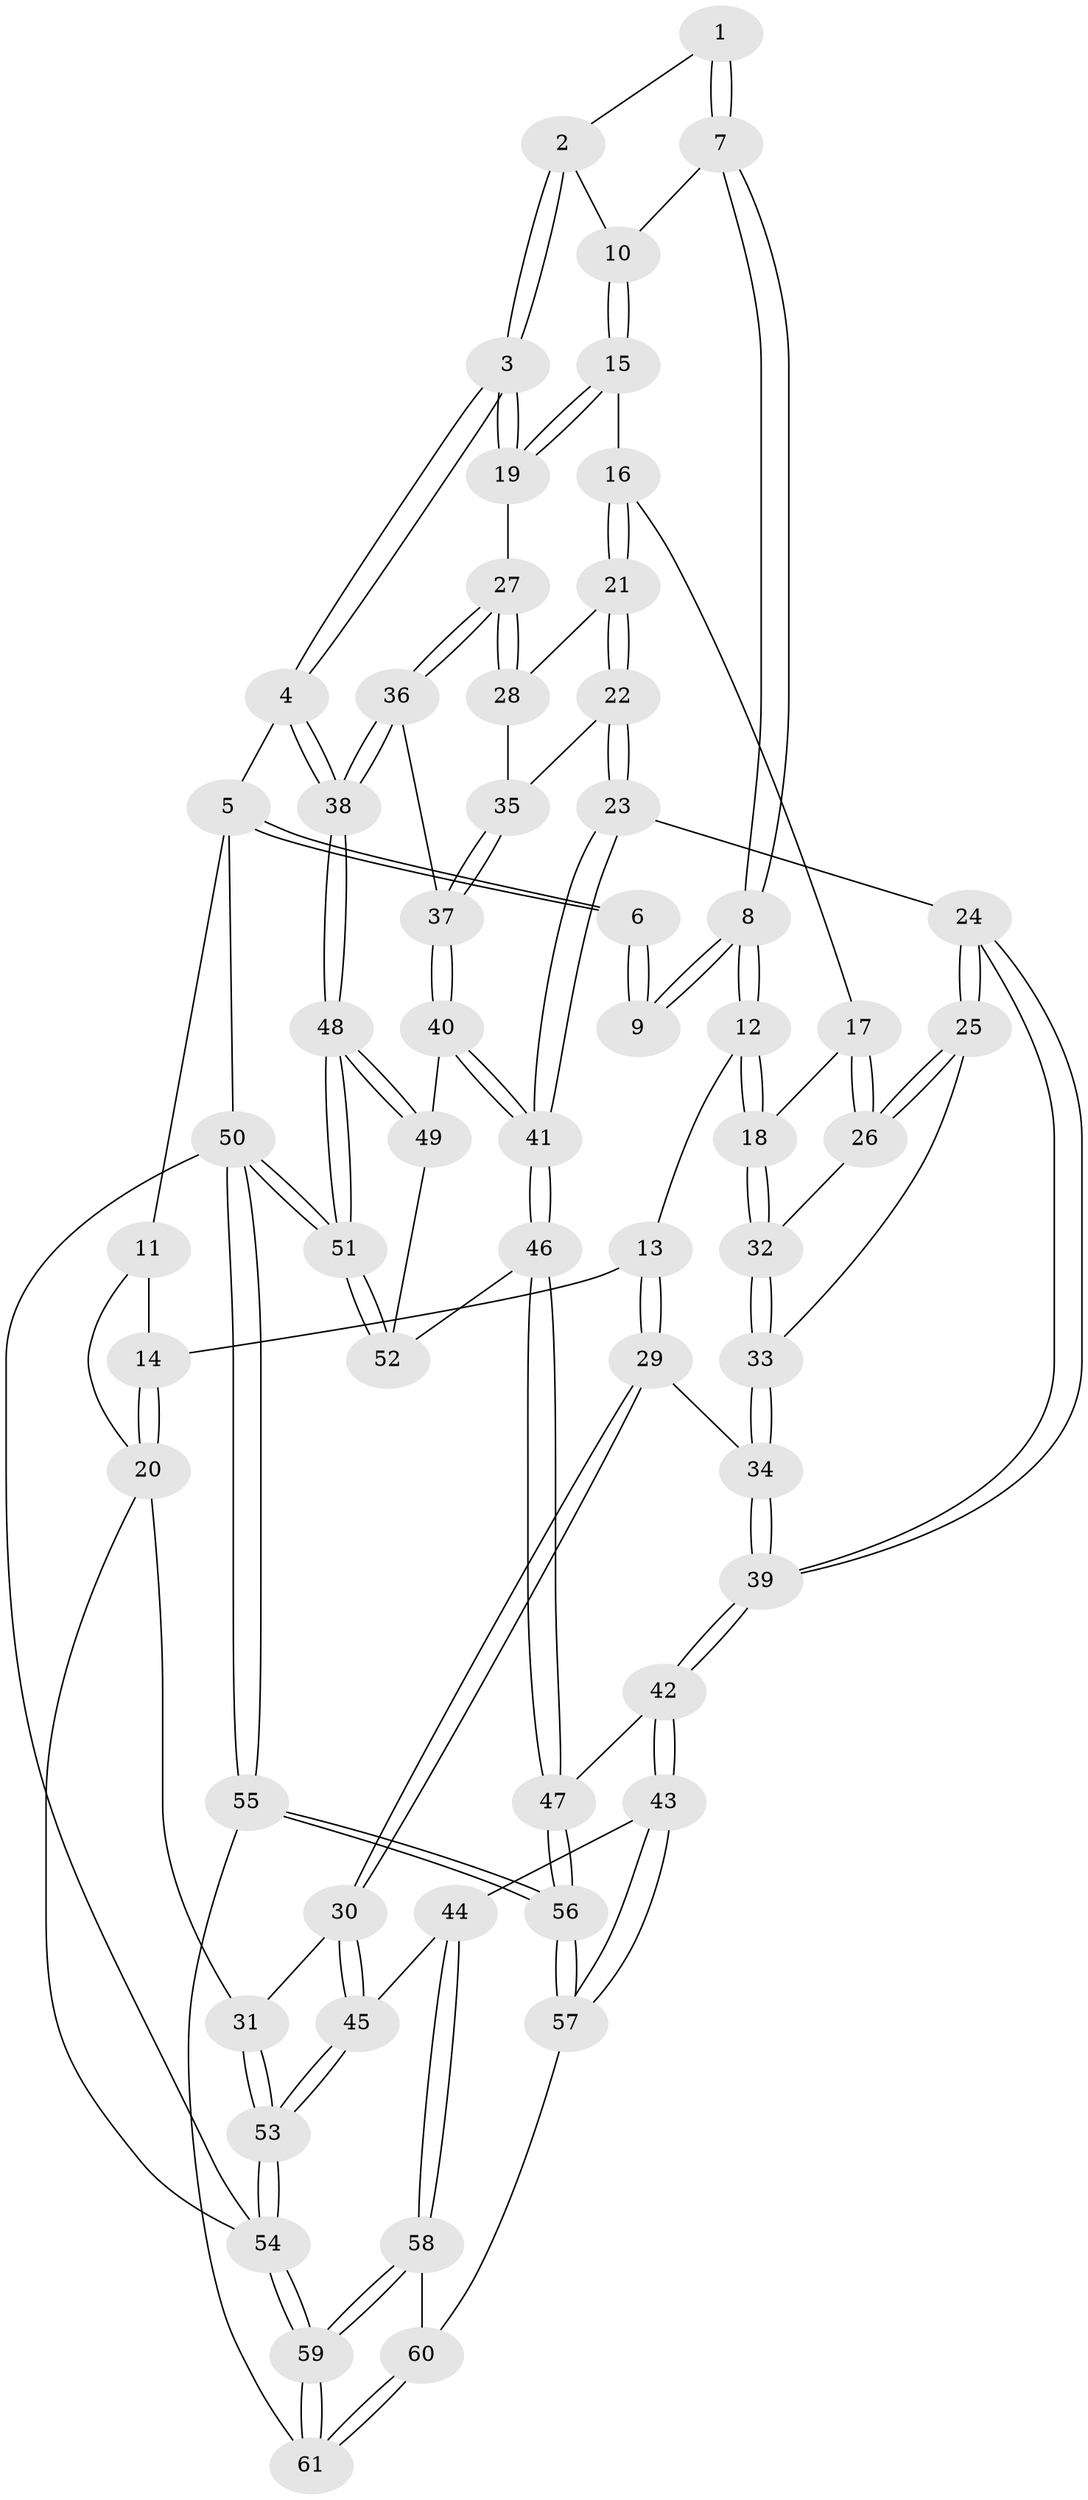 // coarse degree distribution, {4: 0.5263157894736842, 6: 0.10526315789473684, 2: 0.05263157894736842, 5: 0.21052631578947367, 3: 0.10526315789473684}
// Generated by graph-tools (version 1.1) at 2025/21/03/04/25 18:21:20]
// undirected, 61 vertices, 149 edges
graph export_dot {
graph [start="1"]
  node [color=gray90,style=filled];
  1 [pos="+0.8549626354688761+0"];
  2 [pos="+0.8948187034916418+0.0606660150736621"];
  3 [pos="+1+0.20202188794808718"];
  4 [pos="+1+0.19917021643016636"];
  5 [pos="+1+0"];
  6 [pos="+0.8229882449424866+0"];
  7 [pos="+0.7838302878522453+0.08666134133621163"];
  8 [pos="+0.530774204987927+0"];
  9 [pos="+0.5165406778514571+0"];
  10 [pos="+0.8095454955159102+0.11844836835269103"];
  11 [pos="+0.27385188622283074+0"];
  12 [pos="+0.5127864589535013+0.11456981222428851"];
  13 [pos="+0.5105768920887573+0.11567461886123821"];
  14 [pos="+0.18466909426520497+0.1532962728016416"];
  15 [pos="+0.8113533791617908+0.19739533229249093"];
  16 [pos="+0.7640804597683261+0.233224966195028"];
  17 [pos="+0.589014884405639+0.1775110622578434"];
  18 [pos="+0.5185769739667577+0.1243237310104974"];
  19 [pos="+1+0.22293059338663915"];
  20 [pos="+0.044281784732542996+0.3064330780026255"];
  21 [pos="+0.7661559326455586+0.24772833698528043"];
  22 [pos="+0.7020194168181209+0.4081276155340453"];
  23 [pos="+0.6956460329130166+0.4148903787354453"];
  24 [pos="+0.6810749379190008+0.4138803236685434"];
  25 [pos="+0.6550148200313496+0.38242456810692826"];
  26 [pos="+0.6451410383197329+0.36541327258162876"];
  27 [pos="+0.9046953514976045+0.3514901516481016"];
  28 [pos="+0.8376393430157777+0.3336352911100442"];
  29 [pos="+0.2685157499837917+0.35406092411841317"];
  30 [pos="+0.153615319809998+0.3887899987422496"];
  31 [pos="+0.06269046721616225+0.35075134009441744"];
  32 [pos="+0.4956052431403637+0.34249223863743605"];
  33 [pos="+0.4822373904582461+0.3865817069963355"];
  34 [pos="+0.4720328025520354+0.4086770656231229"];
  35 [pos="+0.7967025188800789+0.38308141986736755"];
  36 [pos="+0.881923288851556+0.4668457068346799"];
  37 [pos="+0.8803219953429139+0.4680209340231355"];
  38 [pos="+1+0.5071923055815554"];
  39 [pos="+0.510621616747594+0.544322625079637"];
  40 [pos="+0.876286827677859+0.47282887246601274"];
  41 [pos="+0.7789724176881713+0.5269128583920706"];
  42 [pos="+0.4986372350108767+0.5988364952457269"];
  43 [pos="+0.413586638789894+0.6560378391456764"];
  44 [pos="+0.35531293811979703+0.6779710961678224"];
  45 [pos="+0.3373012243565879+0.6598658991638834"];
  46 [pos="+0.7483896141560584+0.6723434128641366"];
  47 [pos="+0.733753181863364+0.6778767332785505"];
  48 [pos="+1+0.601275605734412"];
  49 [pos="+0.9244870758336025+0.5775653599981803"];
  50 [pos="+1+1"];
  51 [pos="+1+1"];
  52 [pos="+0.8012896683497259+0.6898180111535092"];
  53 [pos="+0+0.6589797310865592"];
  54 [pos="+0+1"];
  55 [pos="+0.811576234301162+1"];
  56 [pos="+0.6569019349946131+0.891507749568563"];
  57 [pos="+0.6401675587312965+0.8886366356273491"];
  58 [pos="+0.2850922203083767+0.8818995980918626"];
  59 [pos="+0+1"];
  60 [pos="+0.5515328600209828+0.9057052730327644"];
  61 [pos="+0.4494685861435754+1"];
  1 -- 2;
  1 -- 7;
  1 -- 7;
  2 -- 3;
  2 -- 3;
  2 -- 10;
  3 -- 4;
  3 -- 4;
  3 -- 19;
  3 -- 19;
  4 -- 5;
  4 -- 38;
  4 -- 38;
  5 -- 6;
  5 -- 6;
  5 -- 11;
  5 -- 50;
  6 -- 9;
  6 -- 9;
  7 -- 8;
  7 -- 8;
  7 -- 10;
  8 -- 9;
  8 -- 9;
  8 -- 12;
  8 -- 12;
  10 -- 15;
  10 -- 15;
  11 -- 14;
  11 -- 20;
  12 -- 13;
  12 -- 18;
  12 -- 18;
  13 -- 14;
  13 -- 29;
  13 -- 29;
  14 -- 20;
  14 -- 20;
  15 -- 16;
  15 -- 19;
  15 -- 19;
  16 -- 17;
  16 -- 21;
  16 -- 21;
  17 -- 18;
  17 -- 26;
  17 -- 26;
  18 -- 32;
  18 -- 32;
  19 -- 27;
  20 -- 31;
  20 -- 54;
  21 -- 22;
  21 -- 22;
  21 -- 28;
  22 -- 23;
  22 -- 23;
  22 -- 35;
  23 -- 24;
  23 -- 41;
  23 -- 41;
  24 -- 25;
  24 -- 25;
  24 -- 39;
  24 -- 39;
  25 -- 26;
  25 -- 26;
  25 -- 33;
  26 -- 32;
  27 -- 28;
  27 -- 28;
  27 -- 36;
  27 -- 36;
  28 -- 35;
  29 -- 30;
  29 -- 30;
  29 -- 34;
  30 -- 31;
  30 -- 45;
  30 -- 45;
  31 -- 53;
  31 -- 53;
  32 -- 33;
  32 -- 33;
  33 -- 34;
  33 -- 34;
  34 -- 39;
  34 -- 39;
  35 -- 37;
  35 -- 37;
  36 -- 37;
  36 -- 38;
  36 -- 38;
  37 -- 40;
  37 -- 40;
  38 -- 48;
  38 -- 48;
  39 -- 42;
  39 -- 42;
  40 -- 41;
  40 -- 41;
  40 -- 49;
  41 -- 46;
  41 -- 46;
  42 -- 43;
  42 -- 43;
  42 -- 47;
  43 -- 44;
  43 -- 57;
  43 -- 57;
  44 -- 45;
  44 -- 58;
  44 -- 58;
  45 -- 53;
  45 -- 53;
  46 -- 47;
  46 -- 47;
  46 -- 52;
  47 -- 56;
  47 -- 56;
  48 -- 49;
  48 -- 49;
  48 -- 51;
  48 -- 51;
  49 -- 52;
  50 -- 51;
  50 -- 51;
  50 -- 55;
  50 -- 55;
  50 -- 54;
  51 -- 52;
  51 -- 52;
  53 -- 54;
  53 -- 54;
  54 -- 59;
  54 -- 59;
  55 -- 56;
  55 -- 56;
  55 -- 61;
  56 -- 57;
  56 -- 57;
  57 -- 60;
  58 -- 59;
  58 -- 59;
  58 -- 60;
  59 -- 61;
  59 -- 61;
  60 -- 61;
  60 -- 61;
}
